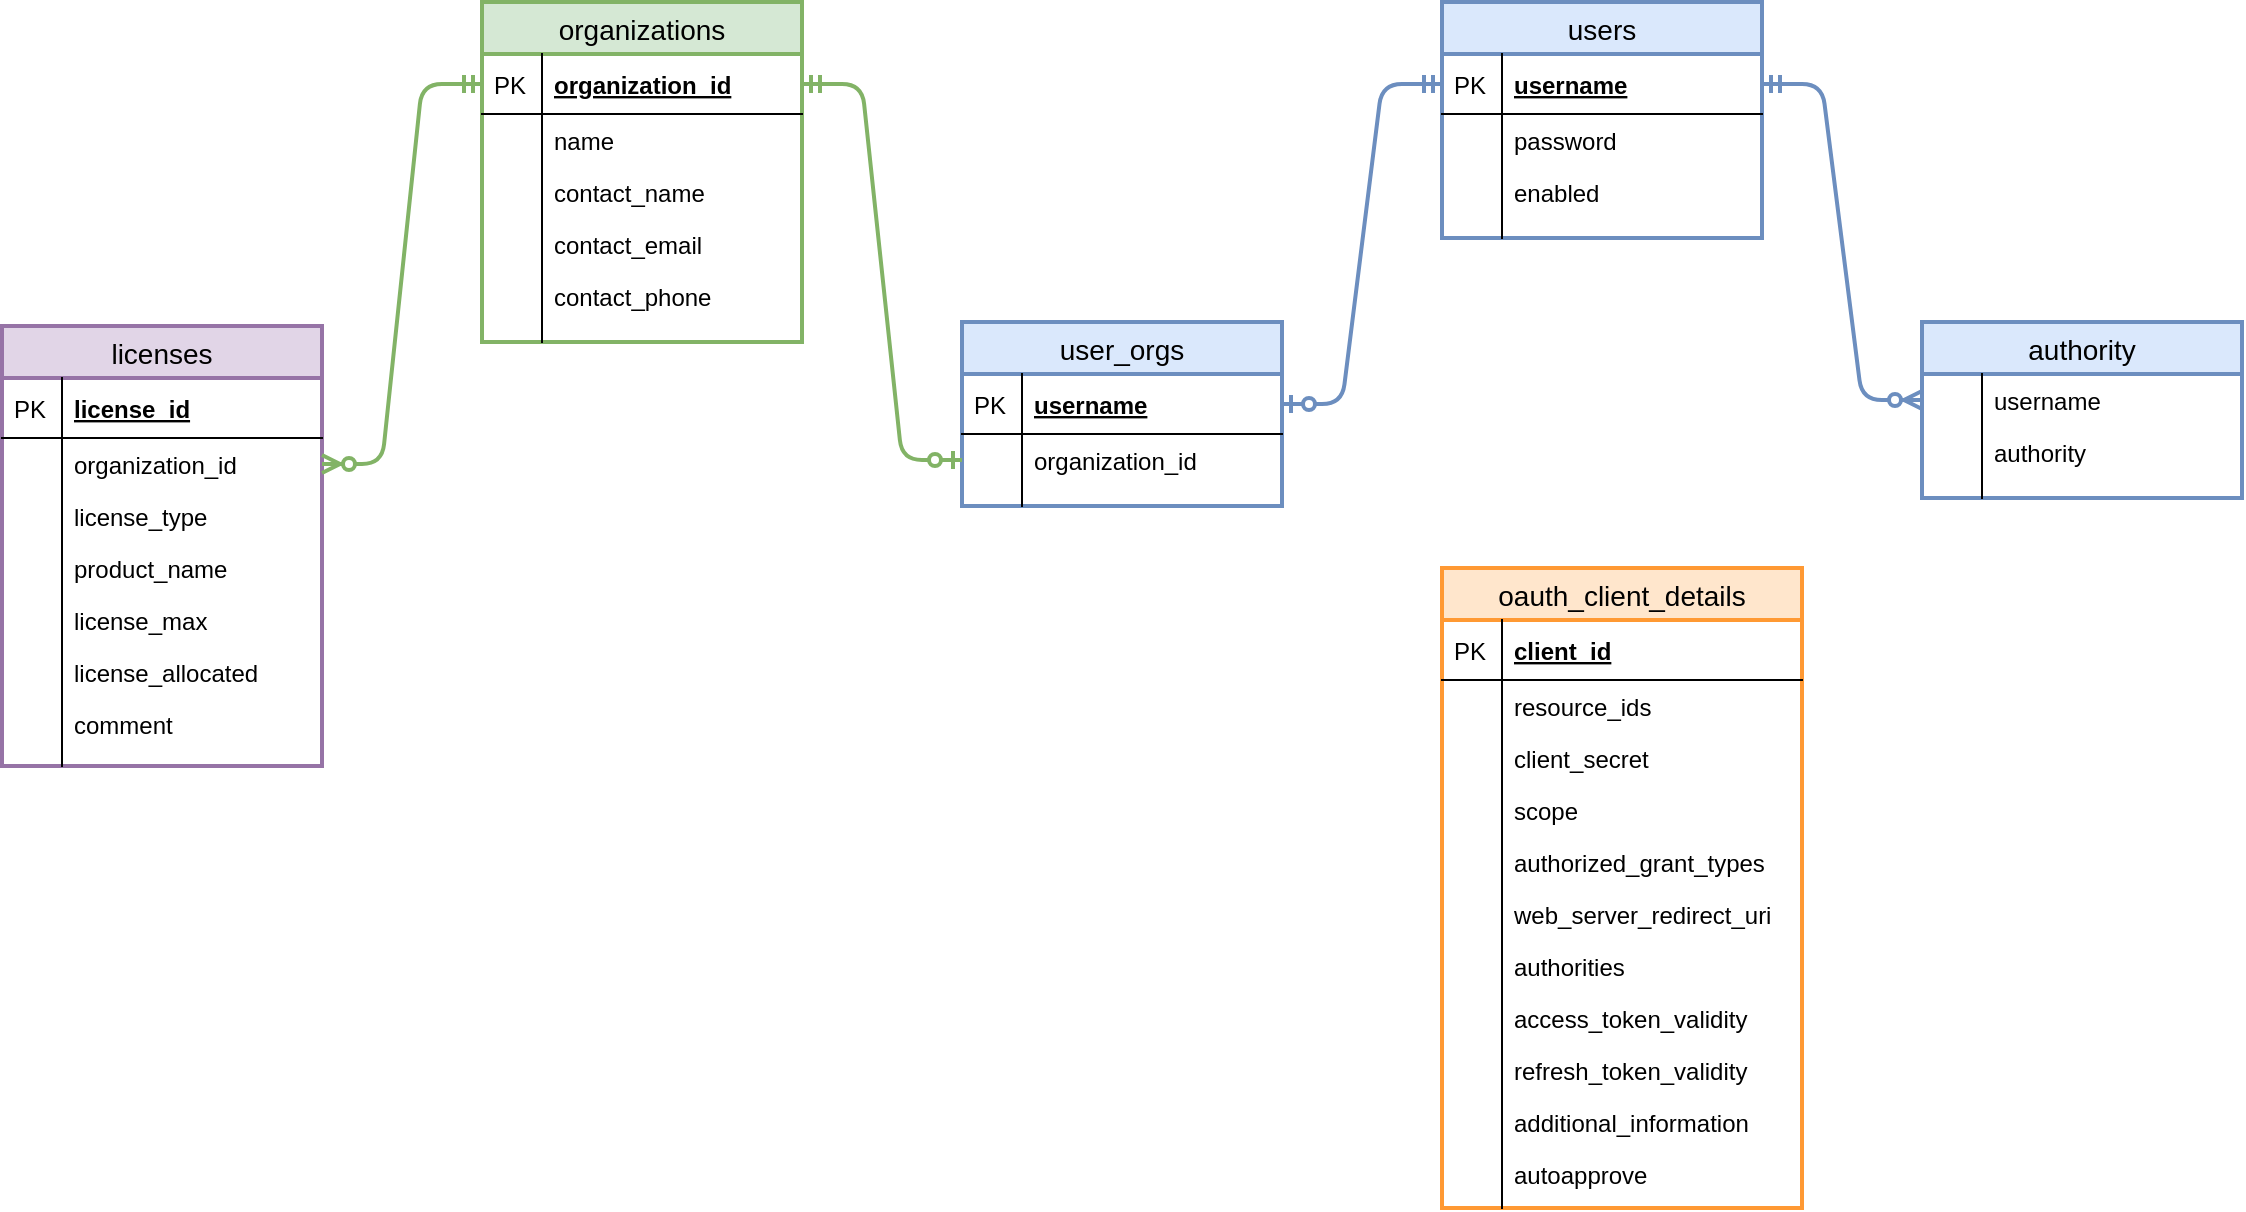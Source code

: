 <mxfile version="10.8.0" type="device"><diagram id="1T6N3lbQvXqPjHE-TZMF" name="Page-1"><mxGraphModel dx="1158" dy="694" grid="1" gridSize="10" guides="1" tooltips="1" connect="1" arrows="1" fold="1" page="1" pageScale="1" pageWidth="2000" pageHeight="2000" math="0" shadow="0"><root><mxCell id="0"/><mxCell id="1" parent="0"/><mxCell id="pQj3NNnXSw1oqHDxd2yt-1" value="organizations" style="swimlane;fontStyle=0;childLayout=stackLayout;horizontal=1;startSize=26;fillColor=#d5e8d4;horizontalStack=0;resizeParent=1;resizeParentMax=0;resizeLast=0;collapsible=1;marginBottom=0;swimlaneFillColor=#ffffff;align=center;fontSize=14;strokeColor=#82b366;strokeWidth=2;" parent="1" vertex="1"><mxGeometry x="480" y="160" width="160" height="170" as="geometry"/></mxCell><mxCell id="pQj3NNnXSw1oqHDxd2yt-2" value="organization_id" style="shape=partialRectangle;top=0;left=0;right=0;bottom=1;align=left;verticalAlign=middle;fillColor=none;spacingLeft=34;spacingRight=4;overflow=hidden;rotatable=0;points=[[0,0.5],[1,0.5]];portConstraint=eastwest;dropTarget=0;fontStyle=5;fontSize=12;" parent="pQj3NNnXSw1oqHDxd2yt-1" vertex="1"><mxGeometry y="26" width="160" height="30" as="geometry"/></mxCell><mxCell id="pQj3NNnXSw1oqHDxd2yt-3" value="PK" style="shape=partialRectangle;top=0;left=0;bottom=0;fillColor=none;align=left;verticalAlign=middle;spacingLeft=4;spacingRight=4;overflow=hidden;rotatable=0;points=[];portConstraint=eastwest;part=1;fontSize=12;" parent="pQj3NNnXSw1oqHDxd2yt-2" vertex="1" connectable="0"><mxGeometry width="30" height="30" as="geometry"/></mxCell><mxCell id="pQj3NNnXSw1oqHDxd2yt-4" value="name" style="shape=partialRectangle;top=0;left=0;right=0;bottom=0;align=left;verticalAlign=top;fillColor=none;spacingLeft=34;spacingRight=4;overflow=hidden;rotatable=0;points=[[0,0.5],[1,0.5]];portConstraint=eastwest;dropTarget=0;fontSize=12;" parent="pQj3NNnXSw1oqHDxd2yt-1" vertex="1"><mxGeometry y="56" width="160" height="26" as="geometry"/></mxCell><mxCell id="pQj3NNnXSw1oqHDxd2yt-5" value="" style="shape=partialRectangle;top=0;left=0;bottom=0;fillColor=none;align=left;verticalAlign=top;spacingLeft=4;spacingRight=4;overflow=hidden;rotatable=0;points=[];portConstraint=eastwest;part=1;fontSize=12;" parent="pQj3NNnXSw1oqHDxd2yt-4" vertex="1" connectable="0"><mxGeometry width="30" height="26" as="geometry"/></mxCell><mxCell id="pQj3NNnXSw1oqHDxd2yt-6" value="contact_name" style="shape=partialRectangle;top=0;left=0;right=0;bottom=0;align=left;verticalAlign=top;fillColor=none;spacingLeft=34;spacingRight=4;overflow=hidden;rotatable=0;points=[[0,0.5],[1,0.5]];portConstraint=eastwest;dropTarget=0;fontSize=12;" parent="pQj3NNnXSw1oqHDxd2yt-1" vertex="1"><mxGeometry y="82" width="160" height="26" as="geometry"/></mxCell><mxCell id="pQj3NNnXSw1oqHDxd2yt-7" value="" style="shape=partialRectangle;top=0;left=0;bottom=0;fillColor=none;align=left;verticalAlign=top;spacingLeft=4;spacingRight=4;overflow=hidden;rotatable=0;points=[];portConstraint=eastwest;part=1;fontSize=12;" parent="pQj3NNnXSw1oqHDxd2yt-6" vertex="1" connectable="0"><mxGeometry width="30" height="26" as="geometry"/></mxCell><mxCell id="pQj3NNnXSw1oqHDxd2yt-8" value="contact_email" style="shape=partialRectangle;top=0;left=0;right=0;bottom=0;align=left;verticalAlign=top;fillColor=none;spacingLeft=34;spacingRight=4;overflow=hidden;rotatable=0;points=[[0,0.5],[1,0.5]];portConstraint=eastwest;dropTarget=0;fontSize=12;" parent="pQj3NNnXSw1oqHDxd2yt-1" vertex="1"><mxGeometry y="108" width="160" height="26" as="geometry"/></mxCell><mxCell id="pQj3NNnXSw1oqHDxd2yt-9" value="" style="shape=partialRectangle;top=0;left=0;bottom=0;fillColor=none;align=left;verticalAlign=top;spacingLeft=4;spacingRight=4;overflow=hidden;rotatable=0;points=[];portConstraint=eastwest;part=1;fontSize=12;" parent="pQj3NNnXSw1oqHDxd2yt-8" vertex="1" connectable="0"><mxGeometry width="30" height="26" as="geometry"/></mxCell><mxCell id="pQj3NNnXSw1oqHDxd2yt-12" value="contact_phone" style="shape=partialRectangle;top=0;left=0;right=0;bottom=0;align=left;verticalAlign=top;fillColor=none;spacingLeft=34;spacingRight=4;overflow=hidden;rotatable=0;points=[[0,0.5],[1,0.5]];portConstraint=eastwest;dropTarget=0;fontSize=12;" parent="pQj3NNnXSw1oqHDxd2yt-1" vertex="1"><mxGeometry y="134" width="160" height="26" as="geometry"/></mxCell><mxCell id="pQj3NNnXSw1oqHDxd2yt-13" value="" style="shape=partialRectangle;top=0;left=0;bottom=0;fillColor=none;align=left;verticalAlign=top;spacingLeft=4;spacingRight=4;overflow=hidden;rotatable=0;points=[];portConstraint=eastwest;part=1;fontSize=12;" parent="pQj3NNnXSw1oqHDxd2yt-12" vertex="1" connectable="0"><mxGeometry width="30" height="26" as="geometry"/></mxCell><mxCell id="pQj3NNnXSw1oqHDxd2yt-10" value="" style="shape=partialRectangle;top=0;left=0;right=0;bottom=0;align=left;verticalAlign=top;fillColor=none;spacingLeft=34;spacingRight=4;overflow=hidden;rotatable=0;points=[[0,0.5],[1,0.5]];portConstraint=eastwest;dropTarget=0;fontSize=12;" parent="pQj3NNnXSw1oqHDxd2yt-1" vertex="1"><mxGeometry y="160" width="160" height="10" as="geometry"/></mxCell><mxCell id="pQj3NNnXSw1oqHDxd2yt-11" value="" style="shape=partialRectangle;top=0;left=0;bottom=0;fillColor=none;align=left;verticalAlign=top;spacingLeft=4;spacingRight=4;overflow=hidden;rotatable=0;points=[];portConstraint=eastwest;part=1;fontSize=12;" parent="pQj3NNnXSw1oqHDxd2yt-10" vertex="1" connectable="0"><mxGeometry width="30" height="10" as="geometry"/></mxCell><mxCell id="pQj3NNnXSw1oqHDxd2yt-16" value="user_orgs" style="swimlane;fontStyle=0;childLayout=stackLayout;horizontal=1;startSize=26;fillColor=#dae8fc;horizontalStack=0;resizeParent=1;resizeParentMax=0;resizeLast=0;collapsible=1;marginBottom=0;swimlaneFillColor=#ffffff;align=center;fontSize=14;strokeColor=#6c8ebf;strokeWidth=2;" parent="1" vertex="1"><mxGeometry x="720" y="320" width="160" height="92" as="geometry"/></mxCell><mxCell id="pQj3NNnXSw1oqHDxd2yt-17" value="username" style="shape=partialRectangle;top=0;left=0;right=0;bottom=1;align=left;verticalAlign=middle;fillColor=none;spacingLeft=34;spacingRight=4;overflow=hidden;rotatable=0;points=[[0,0.5],[1,0.5]];portConstraint=eastwest;dropTarget=0;fontStyle=5;fontSize=12;" parent="pQj3NNnXSw1oqHDxd2yt-16" vertex="1"><mxGeometry y="26" width="160" height="30" as="geometry"/></mxCell><mxCell id="pQj3NNnXSw1oqHDxd2yt-18" value="PK" style="shape=partialRectangle;top=0;left=0;bottom=0;fillColor=none;align=left;verticalAlign=middle;spacingLeft=4;spacingRight=4;overflow=hidden;rotatable=0;points=[];portConstraint=eastwest;part=1;fontSize=12;" parent="pQj3NNnXSw1oqHDxd2yt-17" vertex="1" connectable="0"><mxGeometry width="30" height="30" as="geometry"/></mxCell><mxCell id="pQj3NNnXSw1oqHDxd2yt-19" value="organization_id" style="shape=partialRectangle;top=0;left=0;right=0;bottom=0;align=left;verticalAlign=top;fillColor=none;spacingLeft=34;spacingRight=4;overflow=hidden;rotatable=0;points=[[0,0.5],[1,0.5]];portConstraint=eastwest;dropTarget=0;fontSize=12;" parent="pQj3NNnXSw1oqHDxd2yt-16" vertex="1"><mxGeometry y="56" width="160" height="26" as="geometry"/></mxCell><mxCell id="pQj3NNnXSw1oqHDxd2yt-20" value="" style="shape=partialRectangle;top=0;left=0;bottom=0;fillColor=none;align=left;verticalAlign=top;spacingLeft=4;spacingRight=4;overflow=hidden;rotatable=0;points=[];portConstraint=eastwest;part=1;fontSize=12;" parent="pQj3NNnXSw1oqHDxd2yt-19" vertex="1" connectable="0"><mxGeometry width="30" height="26" as="geometry"/></mxCell><mxCell id="pQj3NNnXSw1oqHDxd2yt-27" value="" style="shape=partialRectangle;top=0;left=0;right=0;bottom=0;align=left;verticalAlign=top;fillColor=none;spacingLeft=34;spacingRight=4;overflow=hidden;rotatable=0;points=[[0,0.5],[1,0.5]];portConstraint=eastwest;dropTarget=0;fontSize=12;" parent="pQj3NNnXSw1oqHDxd2yt-16" vertex="1"><mxGeometry y="82" width="160" height="10" as="geometry"/></mxCell><mxCell id="pQj3NNnXSw1oqHDxd2yt-28" value="" style="shape=partialRectangle;top=0;left=0;bottom=0;fillColor=none;align=left;verticalAlign=top;spacingLeft=4;spacingRight=4;overflow=hidden;rotatable=0;points=[];portConstraint=eastwest;part=1;fontSize=12;" parent="pQj3NNnXSw1oqHDxd2yt-27" vertex="1" connectable="0"><mxGeometry width="30" height="10" as="geometry"/></mxCell><mxCell id="pQj3NNnXSw1oqHDxd2yt-29" value="users" style="swimlane;fontStyle=0;childLayout=stackLayout;horizontal=1;startSize=26;fillColor=#dae8fc;horizontalStack=0;resizeParent=1;resizeParentMax=0;resizeLast=0;collapsible=1;marginBottom=0;swimlaneFillColor=#ffffff;align=center;fontSize=14;strokeColor=#6c8ebf;strokeWidth=2;" parent="1" vertex="1"><mxGeometry x="960" y="160" width="160" height="118" as="geometry"/></mxCell><mxCell id="pQj3NNnXSw1oqHDxd2yt-30" value="username" style="shape=partialRectangle;top=0;left=0;right=0;bottom=1;align=left;verticalAlign=middle;fillColor=none;spacingLeft=34;spacingRight=4;overflow=hidden;rotatable=0;points=[[0,0.5],[1,0.5]];portConstraint=eastwest;dropTarget=0;fontStyle=5;fontSize=12;" parent="pQj3NNnXSw1oqHDxd2yt-29" vertex="1"><mxGeometry y="26" width="160" height="30" as="geometry"/></mxCell><mxCell id="pQj3NNnXSw1oqHDxd2yt-31" value="PK" style="shape=partialRectangle;top=0;left=0;bottom=0;fillColor=none;align=left;verticalAlign=middle;spacingLeft=4;spacingRight=4;overflow=hidden;rotatable=0;points=[];portConstraint=eastwest;part=1;fontSize=12;" parent="pQj3NNnXSw1oqHDxd2yt-30" vertex="1" connectable="0"><mxGeometry width="30" height="30" as="geometry"/></mxCell><mxCell id="pQj3NNnXSw1oqHDxd2yt-32" value="password" style="shape=partialRectangle;top=0;left=0;right=0;bottom=0;align=left;verticalAlign=top;fillColor=none;spacingLeft=34;spacingRight=4;overflow=hidden;rotatable=0;points=[[0,0.5],[1,0.5]];portConstraint=eastwest;dropTarget=0;fontSize=12;" parent="pQj3NNnXSw1oqHDxd2yt-29" vertex="1"><mxGeometry y="56" width="160" height="26" as="geometry"/></mxCell><mxCell id="pQj3NNnXSw1oqHDxd2yt-33" value="" style="shape=partialRectangle;top=0;left=0;bottom=0;fillColor=none;align=left;verticalAlign=top;spacingLeft=4;spacingRight=4;overflow=hidden;rotatable=0;points=[];portConstraint=eastwest;part=1;fontSize=12;" parent="pQj3NNnXSw1oqHDxd2yt-32" vertex="1" connectable="0"><mxGeometry width="30" height="26" as="geometry"/></mxCell><mxCell id="pQj3NNnXSw1oqHDxd2yt-34" value="enabled" style="shape=partialRectangle;top=0;left=0;right=0;bottom=0;align=left;verticalAlign=top;fillColor=none;spacingLeft=34;spacingRight=4;overflow=hidden;rotatable=0;points=[[0,0.5],[1,0.5]];portConstraint=eastwest;dropTarget=0;fontSize=12;" parent="pQj3NNnXSw1oqHDxd2yt-29" vertex="1"><mxGeometry y="82" width="160" height="26" as="geometry"/></mxCell><mxCell id="pQj3NNnXSw1oqHDxd2yt-35" value="" style="shape=partialRectangle;top=0;left=0;bottom=0;fillColor=none;align=left;verticalAlign=top;spacingLeft=4;spacingRight=4;overflow=hidden;rotatable=0;points=[];portConstraint=eastwest;part=1;fontSize=12;" parent="pQj3NNnXSw1oqHDxd2yt-34" vertex="1" connectable="0"><mxGeometry width="30" height="26" as="geometry"/></mxCell><mxCell id="pQj3NNnXSw1oqHDxd2yt-40" value="" style="shape=partialRectangle;top=0;left=0;right=0;bottom=0;align=left;verticalAlign=top;fillColor=none;spacingLeft=34;spacingRight=4;overflow=hidden;rotatable=0;points=[[0,0.5],[1,0.5]];portConstraint=eastwest;dropTarget=0;fontSize=12;" parent="pQj3NNnXSw1oqHDxd2yt-29" vertex="1"><mxGeometry y="108" width="160" height="10" as="geometry"/></mxCell><mxCell id="pQj3NNnXSw1oqHDxd2yt-41" value="" style="shape=partialRectangle;top=0;left=0;bottom=0;fillColor=none;align=left;verticalAlign=top;spacingLeft=4;spacingRight=4;overflow=hidden;rotatable=0;points=[];portConstraint=eastwest;part=1;fontSize=12;" parent="pQj3NNnXSw1oqHDxd2yt-40" vertex="1" connectable="0"><mxGeometry width="30" height="10" as="geometry"/></mxCell><mxCell id="pQj3NNnXSw1oqHDxd2yt-42" value="authority" style="swimlane;fontStyle=0;childLayout=stackLayout;horizontal=1;startSize=26;fillColor=#dae8fc;horizontalStack=0;resizeParent=1;resizeParentMax=0;resizeLast=0;collapsible=1;marginBottom=0;swimlaneFillColor=#ffffff;align=center;fontSize=14;strokeColor=#6c8ebf;strokeWidth=2;" parent="1" vertex="1"><mxGeometry x="1200" y="320" width="160" height="88" as="geometry"/></mxCell><mxCell id="pQj3NNnXSw1oqHDxd2yt-45" value="username" style="shape=partialRectangle;top=0;left=0;right=0;bottom=0;align=left;verticalAlign=top;fillColor=none;spacingLeft=34;spacingRight=4;overflow=hidden;rotatable=0;points=[[0,0.5],[1,0.5]];portConstraint=eastwest;dropTarget=0;fontSize=12;" parent="pQj3NNnXSw1oqHDxd2yt-42" vertex="1"><mxGeometry y="26" width="160" height="26" as="geometry"/></mxCell><mxCell id="pQj3NNnXSw1oqHDxd2yt-46" value="" style="shape=partialRectangle;top=0;left=0;bottom=0;fillColor=none;align=left;verticalAlign=top;spacingLeft=4;spacingRight=4;overflow=hidden;rotatable=0;points=[];portConstraint=eastwest;part=1;fontSize=12;" parent="pQj3NNnXSw1oqHDxd2yt-45" vertex="1" connectable="0"><mxGeometry width="30" height="26" as="geometry"/></mxCell><mxCell id="pQj3NNnXSw1oqHDxd2yt-47" value="authority" style="shape=partialRectangle;top=0;left=0;right=0;bottom=0;align=left;verticalAlign=top;fillColor=none;spacingLeft=34;spacingRight=4;overflow=hidden;rotatable=0;points=[[0,0.5],[1,0.5]];portConstraint=eastwest;dropTarget=0;fontSize=12;" parent="pQj3NNnXSw1oqHDxd2yt-42" vertex="1"><mxGeometry y="52" width="160" height="26" as="geometry"/></mxCell><mxCell id="pQj3NNnXSw1oqHDxd2yt-48" value="" style="shape=partialRectangle;top=0;left=0;bottom=0;fillColor=none;align=left;verticalAlign=top;spacingLeft=4;spacingRight=4;overflow=hidden;rotatable=0;points=[];portConstraint=eastwest;part=1;fontSize=12;" parent="pQj3NNnXSw1oqHDxd2yt-47" vertex="1" connectable="0"><mxGeometry width="30" height="26" as="geometry"/></mxCell><mxCell id="pQj3NNnXSw1oqHDxd2yt-49" value="" style="shape=partialRectangle;top=0;left=0;right=0;bottom=0;align=left;verticalAlign=top;fillColor=none;spacingLeft=34;spacingRight=4;overflow=hidden;rotatable=0;points=[[0,0.5],[1,0.5]];portConstraint=eastwest;dropTarget=0;fontSize=12;" parent="pQj3NNnXSw1oqHDxd2yt-42" vertex="1"><mxGeometry y="78" width="160" height="10" as="geometry"/></mxCell><mxCell id="pQj3NNnXSw1oqHDxd2yt-50" value="" style="shape=partialRectangle;top=0;left=0;bottom=0;fillColor=none;align=left;verticalAlign=top;spacingLeft=4;spacingRight=4;overflow=hidden;rotatable=0;points=[];portConstraint=eastwest;part=1;fontSize=12;" parent="pQj3NNnXSw1oqHDxd2yt-49" vertex="1" connectable="0"><mxGeometry width="30" height="10" as="geometry"/></mxCell><mxCell id="pQj3NNnXSw1oqHDxd2yt-51" value="" style="edgeStyle=entityRelationEdgeStyle;fontSize=12;html=1;endArrow=ERzeroToOne;startArrow=ERmandOne;exitX=1;exitY=0.5;exitDx=0;exitDy=0;entryX=0;entryY=0.5;entryDx=0;entryDy=0;fillColor=#d5e8d4;strokeColor=#82b366;strokeWidth=2;" parent="1" source="pQj3NNnXSw1oqHDxd2yt-2" target="pQj3NNnXSw1oqHDxd2yt-19" edge="1"><mxGeometry width="100" height="100" relative="1" as="geometry"><mxPoint x="480" y="560" as="sourcePoint"/><mxPoint x="580" y="460" as="targetPoint"/></mxGeometry></mxCell><mxCell id="pQj3NNnXSw1oqHDxd2yt-52" value="" style="edgeStyle=entityRelationEdgeStyle;fontSize=12;html=1;endArrow=ERmandOne;startArrow=ERzeroToOne;startFill=1;endFill=0;entryX=0;entryY=0.5;entryDx=0;entryDy=0;exitX=1;exitY=0.5;exitDx=0;exitDy=0;fillColor=#dae8fc;strokeColor=#6c8ebf;strokeWidth=2;" parent="1" source="pQj3NNnXSw1oqHDxd2yt-17" target="pQj3NNnXSw1oqHDxd2yt-30" edge="1"><mxGeometry width="100" height="100" relative="1" as="geometry"><mxPoint x="680" y="490" as="sourcePoint"/><mxPoint x="810" y="540" as="targetPoint"/></mxGeometry></mxCell><mxCell id="pQj3NNnXSw1oqHDxd2yt-53" value="" style="edgeStyle=entityRelationEdgeStyle;fontSize=12;html=1;endArrow=ERzeroToMany;startArrow=ERmandOne;startFill=0;endFill=1;entryX=0;entryY=0.5;entryDx=0;entryDy=0;exitX=1;exitY=0.5;exitDx=0;exitDy=0;strokeWidth=2;fillColor=#dae8fc;strokeColor=#6c8ebf;" parent="1" source="pQj3NNnXSw1oqHDxd2yt-30" target="pQj3NNnXSw1oqHDxd2yt-45" edge="1"><mxGeometry width="100" height="100" relative="1" as="geometry"><mxPoint x="930" y="510" as="sourcePoint"/><mxPoint x="1010" y="510" as="targetPoint"/></mxGeometry></mxCell><mxCell id="pQj3NNnXSw1oqHDxd2yt-54" value="licenses" style="swimlane;fontStyle=0;childLayout=stackLayout;horizontal=1;startSize=26;fillColor=#e1d5e7;horizontalStack=0;resizeParent=1;resizeParentMax=0;resizeLast=0;collapsible=1;marginBottom=0;swimlaneFillColor=#ffffff;align=center;fontSize=14;strokeColor=#9673a6;strokeWidth=2;" parent="1" vertex="1"><mxGeometry x="240" y="322" width="160" height="220" as="geometry"/></mxCell><mxCell id="pQj3NNnXSw1oqHDxd2yt-55" value="license_id" style="shape=partialRectangle;top=0;left=0;right=0;bottom=1;align=left;verticalAlign=middle;fillColor=none;spacingLeft=34;spacingRight=4;overflow=hidden;rotatable=0;points=[[0,0.5],[1,0.5]];portConstraint=eastwest;dropTarget=0;fontStyle=5;fontSize=12;" parent="pQj3NNnXSw1oqHDxd2yt-54" vertex="1"><mxGeometry y="26" width="160" height="30" as="geometry"/></mxCell><mxCell id="pQj3NNnXSw1oqHDxd2yt-56" value="PK" style="shape=partialRectangle;top=0;left=0;bottom=0;fillColor=none;align=left;verticalAlign=middle;spacingLeft=4;spacingRight=4;overflow=hidden;rotatable=0;points=[];portConstraint=eastwest;part=1;fontSize=12;" parent="pQj3NNnXSw1oqHDxd2yt-55" vertex="1" connectable="0"><mxGeometry width="30" height="30" as="geometry"/></mxCell><mxCell id="pQj3NNnXSw1oqHDxd2yt-57" value="organization_id" style="shape=partialRectangle;top=0;left=0;right=0;bottom=0;align=left;verticalAlign=top;fillColor=none;spacingLeft=34;spacingRight=4;overflow=hidden;rotatable=0;points=[[0,0.5],[1,0.5]];portConstraint=eastwest;dropTarget=0;fontSize=12;" parent="pQj3NNnXSw1oqHDxd2yt-54" vertex="1"><mxGeometry y="56" width="160" height="26" as="geometry"/></mxCell><mxCell id="pQj3NNnXSw1oqHDxd2yt-58" value="" style="shape=partialRectangle;top=0;left=0;bottom=0;fillColor=none;align=left;verticalAlign=top;spacingLeft=4;spacingRight=4;overflow=hidden;rotatable=0;points=[];portConstraint=eastwest;part=1;fontSize=12;" parent="pQj3NNnXSw1oqHDxd2yt-57" vertex="1" connectable="0"><mxGeometry width="30" height="26" as="geometry"/></mxCell><mxCell id="pQj3NNnXSw1oqHDxd2yt-59" value="license_type" style="shape=partialRectangle;top=0;left=0;right=0;bottom=0;align=left;verticalAlign=top;fillColor=none;spacingLeft=34;spacingRight=4;overflow=hidden;rotatable=0;points=[[0,0.5],[1,0.5]];portConstraint=eastwest;dropTarget=0;fontSize=12;" parent="pQj3NNnXSw1oqHDxd2yt-54" vertex="1"><mxGeometry y="82" width="160" height="26" as="geometry"/></mxCell><mxCell id="pQj3NNnXSw1oqHDxd2yt-60" value="" style="shape=partialRectangle;top=0;left=0;bottom=0;fillColor=none;align=left;verticalAlign=top;spacingLeft=4;spacingRight=4;overflow=hidden;rotatable=0;points=[];portConstraint=eastwest;part=1;fontSize=12;" parent="pQj3NNnXSw1oqHDxd2yt-59" vertex="1" connectable="0"><mxGeometry width="30" height="26" as="geometry"/></mxCell><mxCell id="pQj3NNnXSw1oqHDxd2yt-61" value="product_name" style="shape=partialRectangle;top=0;left=0;right=0;bottom=0;align=left;verticalAlign=top;fillColor=none;spacingLeft=34;spacingRight=4;overflow=hidden;rotatable=0;points=[[0,0.5],[1,0.5]];portConstraint=eastwest;dropTarget=0;fontSize=12;" parent="pQj3NNnXSw1oqHDxd2yt-54" vertex="1"><mxGeometry y="108" width="160" height="26" as="geometry"/></mxCell><mxCell id="pQj3NNnXSw1oqHDxd2yt-62" value="" style="shape=partialRectangle;top=0;left=0;bottom=0;fillColor=none;align=left;verticalAlign=top;spacingLeft=4;spacingRight=4;overflow=hidden;rotatable=0;points=[];portConstraint=eastwest;part=1;fontSize=12;" parent="pQj3NNnXSw1oqHDxd2yt-61" vertex="1" connectable="0"><mxGeometry width="30" height="26" as="geometry"/></mxCell><mxCell id="pQj3NNnXSw1oqHDxd2yt-63" value="license_max" style="shape=partialRectangle;top=0;left=0;right=0;bottom=0;align=left;verticalAlign=top;fillColor=none;spacingLeft=34;spacingRight=4;overflow=hidden;rotatable=0;points=[[0,0.5],[1,0.5]];portConstraint=eastwest;dropTarget=0;fontSize=12;" parent="pQj3NNnXSw1oqHDxd2yt-54" vertex="1"><mxGeometry y="134" width="160" height="26" as="geometry"/></mxCell><mxCell id="pQj3NNnXSw1oqHDxd2yt-64" value="" style="shape=partialRectangle;top=0;left=0;bottom=0;fillColor=none;align=left;verticalAlign=top;spacingLeft=4;spacingRight=4;overflow=hidden;rotatable=0;points=[];portConstraint=eastwest;part=1;fontSize=12;" parent="pQj3NNnXSw1oqHDxd2yt-63" vertex="1" connectable="0"><mxGeometry width="30" height="26" as="geometry"/></mxCell><mxCell id="pQj3NNnXSw1oqHDxd2yt-67" value="license_allocated" style="shape=partialRectangle;top=0;left=0;right=0;bottom=0;align=left;verticalAlign=top;fillColor=none;spacingLeft=34;spacingRight=4;overflow=hidden;rotatable=0;points=[[0,0.5],[1,0.5]];portConstraint=eastwest;dropTarget=0;fontSize=12;" parent="pQj3NNnXSw1oqHDxd2yt-54" vertex="1"><mxGeometry y="160" width="160" height="26" as="geometry"/></mxCell><mxCell id="pQj3NNnXSw1oqHDxd2yt-68" value="" style="shape=partialRectangle;top=0;left=0;bottom=0;fillColor=none;align=left;verticalAlign=top;spacingLeft=4;spacingRight=4;overflow=hidden;rotatable=0;points=[];portConstraint=eastwest;part=1;fontSize=12;" parent="pQj3NNnXSw1oqHDxd2yt-67" vertex="1" connectable="0"><mxGeometry width="30" height="26" as="geometry"/></mxCell><mxCell id="pQj3NNnXSw1oqHDxd2yt-69" value="comment" style="shape=partialRectangle;top=0;left=0;right=0;bottom=0;align=left;verticalAlign=top;fillColor=none;spacingLeft=34;spacingRight=4;overflow=hidden;rotatable=0;points=[[0,0.5],[1,0.5]];portConstraint=eastwest;dropTarget=0;fontSize=12;" parent="pQj3NNnXSw1oqHDxd2yt-54" vertex="1"><mxGeometry y="186" width="160" height="26" as="geometry"/></mxCell><mxCell id="pQj3NNnXSw1oqHDxd2yt-70" value="" style="shape=partialRectangle;top=0;left=0;bottom=0;fillColor=none;align=left;verticalAlign=top;spacingLeft=4;spacingRight=4;overflow=hidden;rotatable=0;points=[];portConstraint=eastwest;part=1;fontSize=12;" parent="pQj3NNnXSw1oqHDxd2yt-69" vertex="1" connectable="0"><mxGeometry width="30" height="26" as="geometry"/></mxCell><mxCell id="pQj3NNnXSw1oqHDxd2yt-65" value="" style="shape=partialRectangle;top=0;left=0;right=0;bottom=0;align=left;verticalAlign=top;fillColor=none;spacingLeft=34;spacingRight=4;overflow=hidden;rotatable=0;points=[[0,0.5],[1,0.5]];portConstraint=eastwest;dropTarget=0;fontSize=12;" parent="pQj3NNnXSw1oqHDxd2yt-54" vertex="1"><mxGeometry y="212" width="160" height="8" as="geometry"/></mxCell><mxCell id="pQj3NNnXSw1oqHDxd2yt-66" value="" style="shape=partialRectangle;top=0;left=0;bottom=0;fillColor=none;align=left;verticalAlign=top;spacingLeft=4;spacingRight=4;overflow=hidden;rotatable=0;points=[];portConstraint=eastwest;part=1;fontSize=12;" parent="pQj3NNnXSw1oqHDxd2yt-65" vertex="1" connectable="0"><mxGeometry width="30" height="8" as="geometry"/></mxCell><mxCell id="pQj3NNnXSw1oqHDxd2yt-71" value="" style="edgeStyle=entityRelationEdgeStyle;fontSize=12;html=1;endArrow=ERmandOne;endFill=0;startArrow=ERzeroToMany;startFill=1;entryX=0;entryY=0.5;entryDx=0;entryDy=0;exitX=1;exitY=0.5;exitDx=0;exitDy=0;strokeWidth=2;fillColor=#d5e8d4;strokeColor=#82b366;" parent="1" source="pQj3NNnXSw1oqHDxd2yt-57" target="pQj3NNnXSw1oqHDxd2yt-2" edge="1"><mxGeometry width="100" height="100" relative="1" as="geometry"><mxPoint x="240" y="660" as="sourcePoint"/><mxPoint x="340" y="560" as="targetPoint"/></mxGeometry></mxCell><mxCell id="246YvZ1w80WkmBGls1MD-12" value="oauth_client_details" style="swimlane;fontStyle=0;childLayout=stackLayout;horizontal=1;startSize=26;fillColor=#FFE6CC;horizontalStack=0;resizeParent=1;resizeParentMax=0;resizeLast=0;collapsible=1;marginBottom=0;swimlaneFillColor=#ffffff;align=center;fontSize=14;strokeColor=#FF9933;strokeWidth=2;" vertex="1" parent="1"><mxGeometry x="960" y="443" width="180" height="320" as="geometry"/></mxCell><mxCell id="246YvZ1w80WkmBGls1MD-13" value="client_id" style="shape=partialRectangle;top=0;left=0;right=0;bottom=1;align=left;verticalAlign=middle;fillColor=none;spacingLeft=34;spacingRight=4;overflow=hidden;rotatable=0;points=[[0,0.5],[1,0.5]];portConstraint=eastwest;dropTarget=0;fontStyle=5;fontSize=12;" vertex="1" parent="246YvZ1w80WkmBGls1MD-12"><mxGeometry y="26" width="180" height="30" as="geometry"/></mxCell><mxCell id="246YvZ1w80WkmBGls1MD-14" value="PK" style="shape=partialRectangle;top=0;left=0;bottom=0;fillColor=none;align=left;verticalAlign=middle;spacingLeft=4;spacingRight=4;overflow=hidden;rotatable=0;points=[];portConstraint=eastwest;part=1;fontSize=12;" vertex="1" connectable="0" parent="246YvZ1w80WkmBGls1MD-13"><mxGeometry width="30" height="30" as="geometry"/></mxCell><mxCell id="246YvZ1w80WkmBGls1MD-15" value="resource_ids" style="shape=partialRectangle;top=0;left=0;right=0;bottom=0;align=left;verticalAlign=top;fillColor=none;spacingLeft=34;spacingRight=4;overflow=hidden;rotatable=0;points=[[0,0.5],[1,0.5]];portConstraint=eastwest;dropTarget=0;fontSize=12;" vertex="1" parent="246YvZ1w80WkmBGls1MD-12"><mxGeometry y="56" width="180" height="26" as="geometry"/></mxCell><mxCell id="246YvZ1w80WkmBGls1MD-16" value="" style="shape=partialRectangle;top=0;left=0;bottom=0;fillColor=none;align=left;verticalAlign=top;spacingLeft=4;spacingRight=4;overflow=hidden;rotatable=0;points=[];portConstraint=eastwest;part=1;fontSize=12;" vertex="1" connectable="0" parent="246YvZ1w80WkmBGls1MD-15"><mxGeometry width="30" height="26" as="geometry"/></mxCell><mxCell id="246YvZ1w80WkmBGls1MD-17" value="client_secret" style="shape=partialRectangle;top=0;left=0;right=0;bottom=0;align=left;verticalAlign=top;fillColor=none;spacingLeft=34;spacingRight=4;overflow=hidden;rotatable=0;points=[[0,0.5],[1,0.5]];portConstraint=eastwest;dropTarget=0;fontSize=12;" vertex="1" parent="246YvZ1w80WkmBGls1MD-12"><mxGeometry y="82" width="180" height="26" as="geometry"/></mxCell><mxCell id="246YvZ1w80WkmBGls1MD-18" value="" style="shape=partialRectangle;top=0;left=0;bottom=0;fillColor=none;align=left;verticalAlign=top;spacingLeft=4;spacingRight=4;overflow=hidden;rotatable=0;points=[];portConstraint=eastwest;part=1;fontSize=12;" vertex="1" connectable="0" parent="246YvZ1w80WkmBGls1MD-17"><mxGeometry width="30" height="26" as="geometry"/></mxCell><mxCell id="246YvZ1w80WkmBGls1MD-23" value="scope" style="shape=partialRectangle;top=0;left=0;right=0;bottom=0;align=left;verticalAlign=top;fillColor=none;spacingLeft=34;spacingRight=4;overflow=hidden;rotatable=0;points=[[0,0.5],[1,0.5]];portConstraint=eastwest;dropTarget=0;fontSize=12;" vertex="1" parent="246YvZ1w80WkmBGls1MD-12"><mxGeometry y="108" width="180" height="26" as="geometry"/></mxCell><mxCell id="246YvZ1w80WkmBGls1MD-24" value="" style="shape=partialRectangle;top=0;left=0;bottom=0;fillColor=none;align=left;verticalAlign=top;spacingLeft=4;spacingRight=4;overflow=hidden;rotatable=0;points=[];portConstraint=eastwest;part=1;fontSize=12;" vertex="1" connectable="0" parent="246YvZ1w80WkmBGls1MD-23"><mxGeometry width="30" height="26" as="geometry"/></mxCell><mxCell id="246YvZ1w80WkmBGls1MD-21" value="authorized_grant_types" style="shape=partialRectangle;top=0;left=0;right=0;bottom=0;align=left;verticalAlign=top;fillColor=none;spacingLeft=34;spacingRight=4;overflow=hidden;rotatable=0;points=[[0,0.5],[1,0.5]];portConstraint=eastwest;dropTarget=0;fontSize=12;" vertex="1" parent="246YvZ1w80WkmBGls1MD-12"><mxGeometry y="134" width="180" height="26" as="geometry"/></mxCell><mxCell id="246YvZ1w80WkmBGls1MD-22" value="" style="shape=partialRectangle;top=0;left=0;bottom=0;fillColor=none;align=left;verticalAlign=top;spacingLeft=4;spacingRight=4;overflow=hidden;rotatable=0;points=[];portConstraint=eastwest;part=1;fontSize=12;" vertex="1" connectable="0" parent="246YvZ1w80WkmBGls1MD-21"><mxGeometry width="30" height="26" as="geometry"/></mxCell><mxCell id="246YvZ1w80WkmBGls1MD-25" value="web_server_redirect_uri" style="shape=partialRectangle;top=0;left=0;right=0;bottom=0;align=left;verticalAlign=top;fillColor=none;spacingLeft=34;spacingRight=4;overflow=hidden;rotatable=0;points=[[0,0.5],[1,0.5]];portConstraint=eastwest;dropTarget=0;fontSize=12;" vertex="1" parent="246YvZ1w80WkmBGls1MD-12"><mxGeometry y="160" width="180" height="26" as="geometry"/></mxCell><mxCell id="246YvZ1w80WkmBGls1MD-26" value="" style="shape=partialRectangle;top=0;left=0;bottom=0;fillColor=none;align=left;verticalAlign=top;spacingLeft=4;spacingRight=4;overflow=hidden;rotatable=0;points=[];portConstraint=eastwest;part=1;fontSize=12;" vertex="1" connectable="0" parent="246YvZ1w80WkmBGls1MD-25"><mxGeometry width="30" height="26" as="geometry"/></mxCell><mxCell id="246YvZ1w80WkmBGls1MD-29" value="authorities" style="shape=partialRectangle;top=0;left=0;right=0;bottom=0;align=left;verticalAlign=top;fillColor=none;spacingLeft=34;spacingRight=4;overflow=hidden;rotatable=0;points=[[0,0.5],[1,0.5]];portConstraint=eastwest;dropTarget=0;fontSize=12;" vertex="1" parent="246YvZ1w80WkmBGls1MD-12"><mxGeometry y="186" width="180" height="26" as="geometry"/></mxCell><mxCell id="246YvZ1w80WkmBGls1MD-30" value="" style="shape=partialRectangle;top=0;left=0;bottom=0;fillColor=none;align=left;verticalAlign=top;spacingLeft=4;spacingRight=4;overflow=hidden;rotatable=0;points=[];portConstraint=eastwest;part=1;fontSize=12;" vertex="1" connectable="0" parent="246YvZ1w80WkmBGls1MD-29"><mxGeometry width="30" height="26" as="geometry"/></mxCell><mxCell id="246YvZ1w80WkmBGls1MD-31" value="access_token_validity" style="shape=partialRectangle;top=0;left=0;right=0;bottom=0;align=left;verticalAlign=top;fillColor=none;spacingLeft=34;spacingRight=4;overflow=hidden;rotatable=0;points=[[0,0.5],[1,0.5]];portConstraint=eastwest;dropTarget=0;fontSize=12;" vertex="1" parent="246YvZ1w80WkmBGls1MD-12"><mxGeometry y="212" width="180" height="26" as="geometry"/></mxCell><mxCell id="246YvZ1w80WkmBGls1MD-32" value="" style="shape=partialRectangle;top=0;left=0;bottom=0;fillColor=none;align=left;verticalAlign=top;spacingLeft=4;spacingRight=4;overflow=hidden;rotatable=0;points=[];portConstraint=eastwest;part=1;fontSize=12;" vertex="1" connectable="0" parent="246YvZ1w80WkmBGls1MD-31"><mxGeometry width="30" height="26" as="geometry"/></mxCell><mxCell id="246YvZ1w80WkmBGls1MD-27" value="refresh_token_validity" style="shape=partialRectangle;top=0;left=0;right=0;bottom=0;align=left;verticalAlign=top;fillColor=none;spacingLeft=34;spacingRight=4;overflow=hidden;rotatable=0;points=[[0,0.5],[1,0.5]];portConstraint=eastwest;dropTarget=0;fontSize=12;" vertex="1" parent="246YvZ1w80WkmBGls1MD-12"><mxGeometry y="238" width="180" height="26" as="geometry"/></mxCell><mxCell id="246YvZ1w80WkmBGls1MD-28" value="" style="shape=partialRectangle;top=0;left=0;bottom=0;fillColor=none;align=left;verticalAlign=top;spacingLeft=4;spacingRight=4;overflow=hidden;rotatable=0;points=[];portConstraint=eastwest;part=1;fontSize=12;" vertex="1" connectable="0" parent="246YvZ1w80WkmBGls1MD-27"><mxGeometry width="30" height="26" as="geometry"/></mxCell><mxCell id="246YvZ1w80WkmBGls1MD-33" value="additional_information" style="shape=partialRectangle;top=0;left=0;right=0;bottom=0;align=left;verticalAlign=top;fillColor=none;spacingLeft=34;spacingRight=4;overflow=hidden;rotatable=0;points=[[0,0.5],[1,0.5]];portConstraint=eastwest;dropTarget=0;fontSize=12;" vertex="1" parent="246YvZ1w80WkmBGls1MD-12"><mxGeometry y="264" width="180" height="26" as="geometry"/></mxCell><mxCell id="246YvZ1w80WkmBGls1MD-34" value="" style="shape=partialRectangle;top=0;left=0;bottom=0;fillColor=none;align=left;verticalAlign=top;spacingLeft=4;spacingRight=4;overflow=hidden;rotatable=0;points=[];portConstraint=eastwest;part=1;fontSize=12;" vertex="1" connectable="0" parent="246YvZ1w80WkmBGls1MD-33"><mxGeometry width="30" height="26" as="geometry"/></mxCell><mxCell id="246YvZ1w80WkmBGls1MD-35" value="autoapprove" style="shape=partialRectangle;top=0;left=0;right=0;bottom=0;align=left;verticalAlign=top;fillColor=none;spacingLeft=34;spacingRight=4;overflow=hidden;rotatable=0;points=[[0,0.5],[1,0.5]];portConstraint=eastwest;dropTarget=0;fontSize=12;" vertex="1" parent="246YvZ1w80WkmBGls1MD-12"><mxGeometry y="290" width="180" height="26" as="geometry"/></mxCell><mxCell id="246YvZ1w80WkmBGls1MD-36" value="" style="shape=partialRectangle;top=0;left=0;bottom=0;fillColor=none;align=left;verticalAlign=top;spacingLeft=4;spacingRight=4;overflow=hidden;rotatable=0;points=[];portConstraint=eastwest;part=1;fontSize=12;" vertex="1" connectable="0" parent="246YvZ1w80WkmBGls1MD-35"><mxGeometry width="30" height="26" as="geometry"/></mxCell><mxCell id="246YvZ1w80WkmBGls1MD-19" value="" style="shape=partialRectangle;top=0;left=0;right=0;bottom=0;align=left;verticalAlign=top;fillColor=none;spacingLeft=34;spacingRight=4;overflow=hidden;rotatable=0;points=[[0,0.5],[1,0.5]];portConstraint=eastwest;dropTarget=0;fontSize=12;" vertex="1" parent="246YvZ1w80WkmBGls1MD-12"><mxGeometry y="316" width="180" height="4" as="geometry"/></mxCell><mxCell id="246YvZ1w80WkmBGls1MD-20" value="" style="shape=partialRectangle;top=0;left=0;bottom=0;fillColor=none;align=left;verticalAlign=top;spacingLeft=4;spacingRight=4;overflow=hidden;rotatable=0;points=[];portConstraint=eastwest;part=1;fontSize=12;" vertex="1" connectable="0" parent="246YvZ1w80WkmBGls1MD-19"><mxGeometry width="30" height="4.0" as="geometry"/></mxCell></root></mxGraphModel></diagram></mxfile>